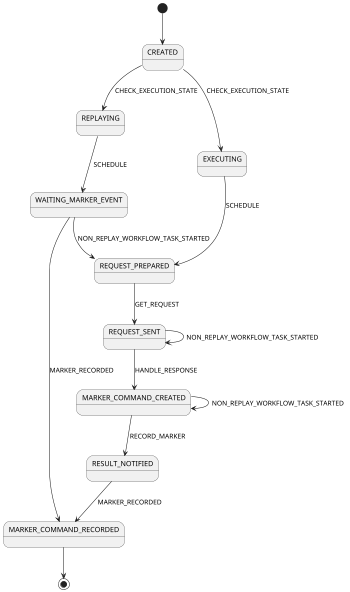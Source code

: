 ` Copyright (C) 2020 Temporal Technologies, Inc. All Rights Reserved.
`
` Copyright 2012-2016 Amazon.com, Inc. or its affiliates. All Rights Reserved.
`
` Modifications copyright (C) 2017 Uber Technologies, Inc.
`
` Licensed under the Apache License, Version 2.0 (the "License"). You may not
` use this file except in compliance with the License. A copy of the License is
` located at
`
` http://aws.amazon.com/apache2.0
`
` or in the "license" file accompanying this file. This file is distributed on
` an "AS IS" BASIS, WITHOUT WARRANTIES OR CONDITIONS OF ANY KIND, either
` express or implied. See the License for the specific language governing
` permissions and limitations under the License.

` PlantUML <plantuml.com> State Diagram.
` Generated from src/main/java/io/temporal/internal/statemachines/LocalActivityStateMachine.java
` by io.temporal.internal.statemachines.CommandsGeneratePlantUMLStateDiagrams.


@startuml
scale 350 width
[*] --> CREATED
CREATED --> REPLAYING: CHECK_EXECUTION_STATE
CREATED --> EXECUTING: CHECK_EXECUTION_STATE
EXECUTING --> REQUEST_PREPARED: SCHEDULE
REQUEST_PREPARED --> REQUEST_SENT: GET_REQUEST
REQUEST_SENT --> MARKER_COMMAND_CREATED: HANDLE_RESPONSE
REQUEST_SENT --> REQUEST_SENT: NON_REPLAY_WORKFLOW_TASK_STARTED
MARKER_COMMAND_CREATED --> RESULT_NOTIFIED: RECORD_MARKER
MARKER_COMMAND_CREATED --> MARKER_COMMAND_CREATED: NON_REPLAY_WORKFLOW_TASK_STARTED
RESULT_NOTIFIED --> MARKER_COMMAND_RECORDED: MARKER_RECORDED
REPLAYING --> WAITING_MARKER_EVENT: SCHEDULE
WAITING_MARKER_EVENT --> MARKER_COMMAND_RECORDED: MARKER_RECORDED
WAITING_MARKER_EVENT --> REQUEST_PREPARED: NON_REPLAY_WORKFLOW_TASK_STARTED
MARKER_COMMAND_RECORDED --> [*]
@enduml

